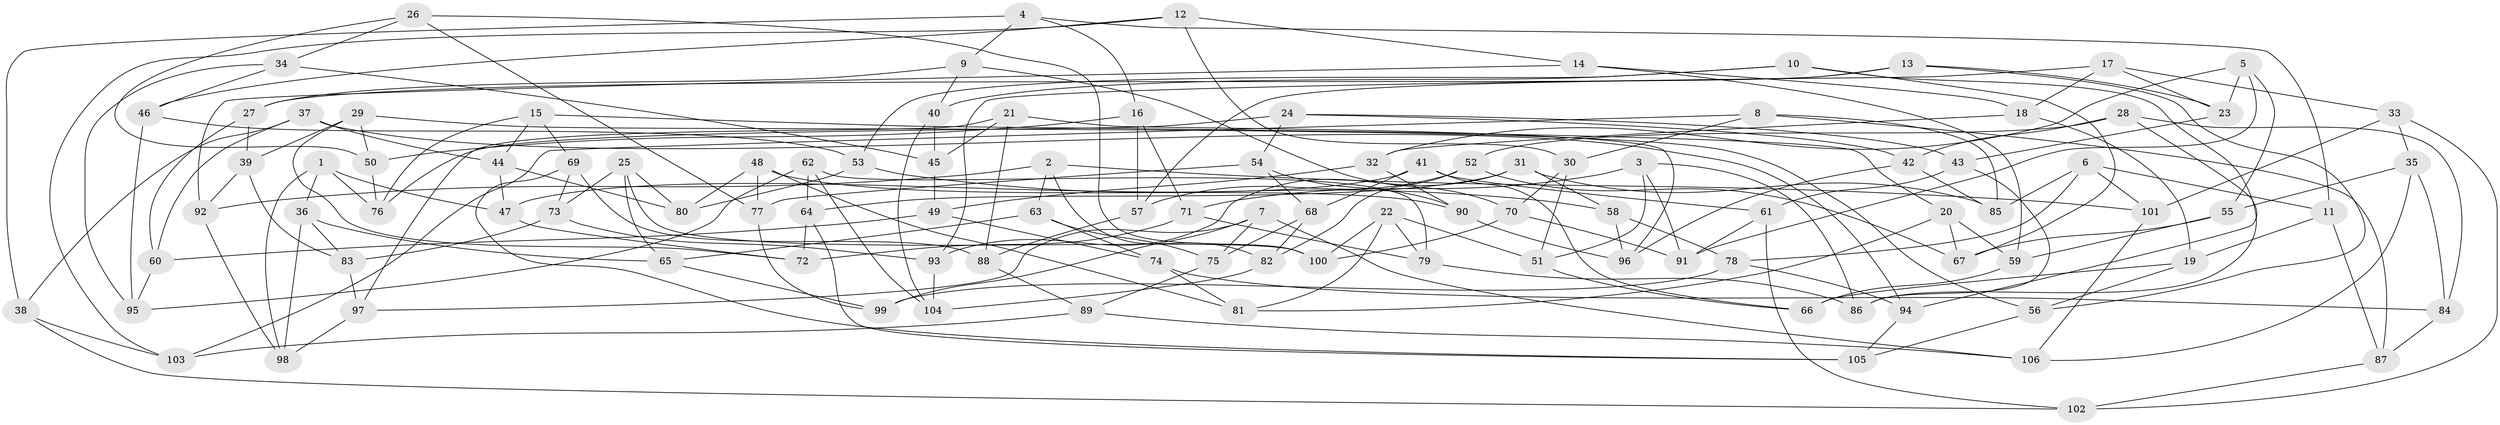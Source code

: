 // Generated by graph-tools (version 1.1) at 2025/38/03/09/25 02:38:06]
// undirected, 106 vertices, 212 edges
graph export_dot {
graph [start="1"]
  node [color=gray90,style=filled];
  1;
  2;
  3;
  4;
  5;
  6;
  7;
  8;
  9;
  10;
  11;
  12;
  13;
  14;
  15;
  16;
  17;
  18;
  19;
  20;
  21;
  22;
  23;
  24;
  25;
  26;
  27;
  28;
  29;
  30;
  31;
  32;
  33;
  34;
  35;
  36;
  37;
  38;
  39;
  40;
  41;
  42;
  43;
  44;
  45;
  46;
  47;
  48;
  49;
  50;
  51;
  52;
  53;
  54;
  55;
  56;
  57;
  58;
  59;
  60;
  61;
  62;
  63;
  64;
  65;
  66;
  67;
  68;
  69;
  70;
  71;
  72;
  73;
  74;
  75;
  76;
  77;
  78;
  79;
  80;
  81;
  82;
  83;
  84;
  85;
  86;
  87;
  88;
  89;
  90;
  91;
  92;
  93;
  94;
  95;
  96;
  97;
  98;
  99;
  100;
  101;
  102;
  103;
  104;
  105;
  106;
  1 -- 76;
  1 -- 47;
  1 -- 36;
  1 -- 98;
  2 -- 63;
  2 -- 101;
  2 -- 82;
  2 -- 92;
  3 -- 51;
  3 -- 86;
  3 -- 91;
  3 -- 71;
  4 -- 16;
  4 -- 38;
  4 -- 9;
  4 -- 11;
  5 -- 55;
  5 -- 23;
  5 -- 32;
  5 -- 91;
  6 -- 101;
  6 -- 78;
  6 -- 11;
  6 -- 85;
  7 -- 99;
  7 -- 106;
  7 -- 75;
  7 -- 97;
  8 -- 103;
  8 -- 30;
  8 -- 87;
  8 -- 85;
  9 -- 70;
  9 -- 40;
  9 -- 27;
  10 -- 67;
  10 -- 86;
  10 -- 53;
  10 -- 40;
  11 -- 19;
  11 -- 87;
  12 -- 14;
  12 -- 103;
  12 -- 46;
  12 -- 30;
  13 -- 27;
  13 -- 23;
  13 -- 57;
  13 -- 56;
  14 -- 92;
  14 -- 59;
  14 -- 18;
  15 -- 69;
  15 -- 44;
  15 -- 76;
  15 -- 20;
  16 -- 71;
  16 -- 50;
  16 -- 57;
  17 -- 93;
  17 -- 33;
  17 -- 18;
  17 -- 23;
  18 -- 32;
  18 -- 19;
  19 -- 66;
  19 -- 56;
  20 -- 67;
  20 -- 59;
  20 -- 81;
  21 -- 45;
  21 -- 96;
  21 -- 97;
  21 -- 88;
  22 -- 100;
  22 -- 81;
  22 -- 51;
  22 -- 79;
  23 -- 43;
  24 -- 54;
  24 -- 43;
  24 -- 42;
  24 -- 76;
  25 -- 73;
  25 -- 100;
  25 -- 65;
  25 -- 80;
  26 -- 50;
  26 -- 34;
  26 -- 77;
  26 -- 100;
  27 -- 60;
  27 -- 39;
  28 -- 84;
  28 -- 94;
  28 -- 42;
  28 -- 52;
  29 -- 56;
  29 -- 50;
  29 -- 72;
  29 -- 39;
  30 -- 51;
  30 -- 70;
  31 -- 93;
  31 -- 85;
  31 -- 58;
  31 -- 64;
  32 -- 90;
  32 -- 49;
  33 -- 35;
  33 -- 101;
  33 -- 102;
  34 -- 95;
  34 -- 46;
  34 -- 45;
  35 -- 84;
  35 -- 106;
  35 -- 55;
  36 -- 65;
  36 -- 98;
  36 -- 83;
  37 -- 38;
  37 -- 44;
  37 -- 94;
  37 -- 60;
  38 -- 102;
  38 -- 103;
  39 -- 83;
  39 -- 92;
  40 -- 104;
  40 -- 45;
  41 -- 47;
  41 -- 66;
  41 -- 68;
  41 -- 61;
  42 -- 96;
  42 -- 85;
  43 -- 61;
  43 -- 86;
  44 -- 47;
  44 -- 80;
  45 -- 49;
  46 -- 95;
  46 -- 53;
  47 -- 72;
  48 -- 80;
  48 -- 81;
  48 -- 77;
  48 -- 90;
  49 -- 74;
  49 -- 60;
  50 -- 76;
  51 -- 66;
  52 -- 82;
  52 -- 57;
  52 -- 67;
  53 -- 58;
  53 -- 80;
  54 -- 90;
  54 -- 77;
  54 -- 68;
  55 -- 67;
  55 -- 59;
  56 -- 105;
  57 -- 88;
  58 -- 78;
  58 -- 96;
  59 -- 66;
  60 -- 95;
  61 -- 91;
  61 -- 102;
  62 -- 64;
  62 -- 95;
  62 -- 104;
  62 -- 79;
  63 -- 65;
  63 -- 74;
  63 -- 75;
  64 -- 72;
  64 -- 105;
  65 -- 99;
  68 -- 82;
  68 -- 75;
  69 -- 105;
  69 -- 73;
  69 -- 88;
  70 -- 100;
  70 -- 91;
  71 -- 79;
  71 -- 72;
  73 -- 83;
  73 -- 93;
  74 -- 84;
  74 -- 81;
  75 -- 89;
  77 -- 99;
  78 -- 94;
  78 -- 99;
  79 -- 86;
  82 -- 104;
  83 -- 97;
  84 -- 87;
  87 -- 102;
  88 -- 89;
  89 -- 103;
  89 -- 106;
  90 -- 96;
  92 -- 98;
  93 -- 104;
  94 -- 105;
  97 -- 98;
  101 -- 106;
}

